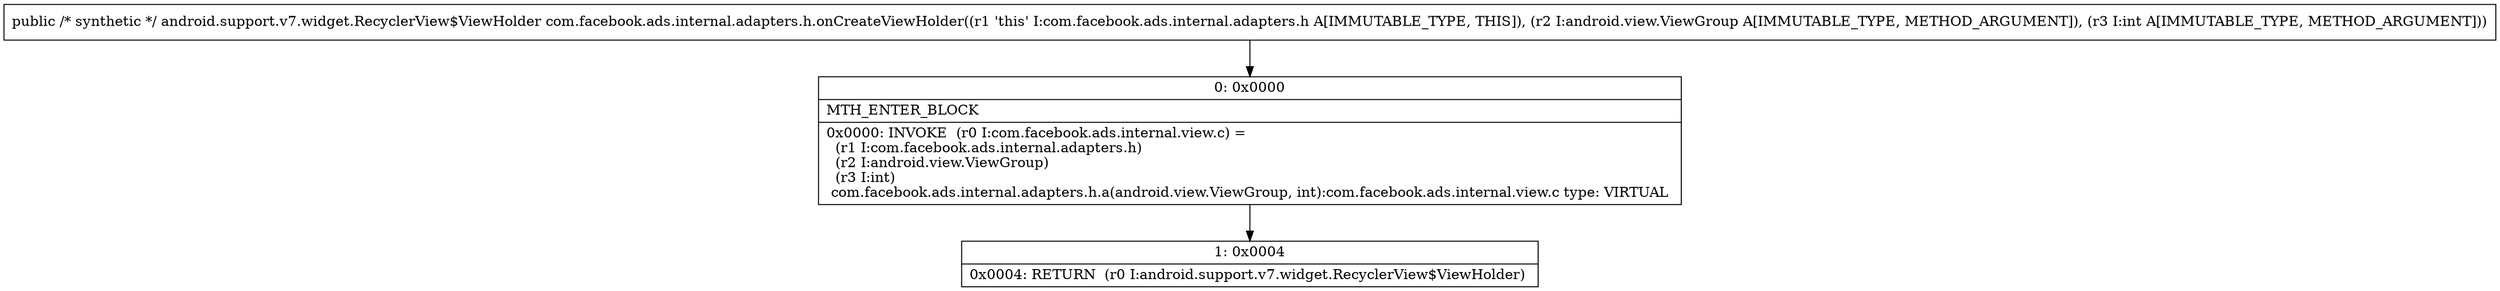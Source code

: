 digraph "CFG forcom.facebook.ads.internal.adapters.h.onCreateViewHolder(Landroid\/view\/ViewGroup;I)Landroid\/support\/v7\/widget\/RecyclerView$ViewHolder;" {
Node_0 [shape=record,label="{0\:\ 0x0000|MTH_ENTER_BLOCK\l|0x0000: INVOKE  (r0 I:com.facebook.ads.internal.view.c) = \l  (r1 I:com.facebook.ads.internal.adapters.h)\l  (r2 I:android.view.ViewGroup)\l  (r3 I:int)\l com.facebook.ads.internal.adapters.h.a(android.view.ViewGroup, int):com.facebook.ads.internal.view.c type: VIRTUAL \l}"];
Node_1 [shape=record,label="{1\:\ 0x0004|0x0004: RETURN  (r0 I:android.support.v7.widget.RecyclerView$ViewHolder) \l}"];
MethodNode[shape=record,label="{public \/* synthetic *\/ android.support.v7.widget.RecyclerView$ViewHolder com.facebook.ads.internal.adapters.h.onCreateViewHolder((r1 'this' I:com.facebook.ads.internal.adapters.h A[IMMUTABLE_TYPE, THIS]), (r2 I:android.view.ViewGroup A[IMMUTABLE_TYPE, METHOD_ARGUMENT]), (r3 I:int A[IMMUTABLE_TYPE, METHOD_ARGUMENT])) }"];
MethodNode -> Node_0;
Node_0 -> Node_1;
}

